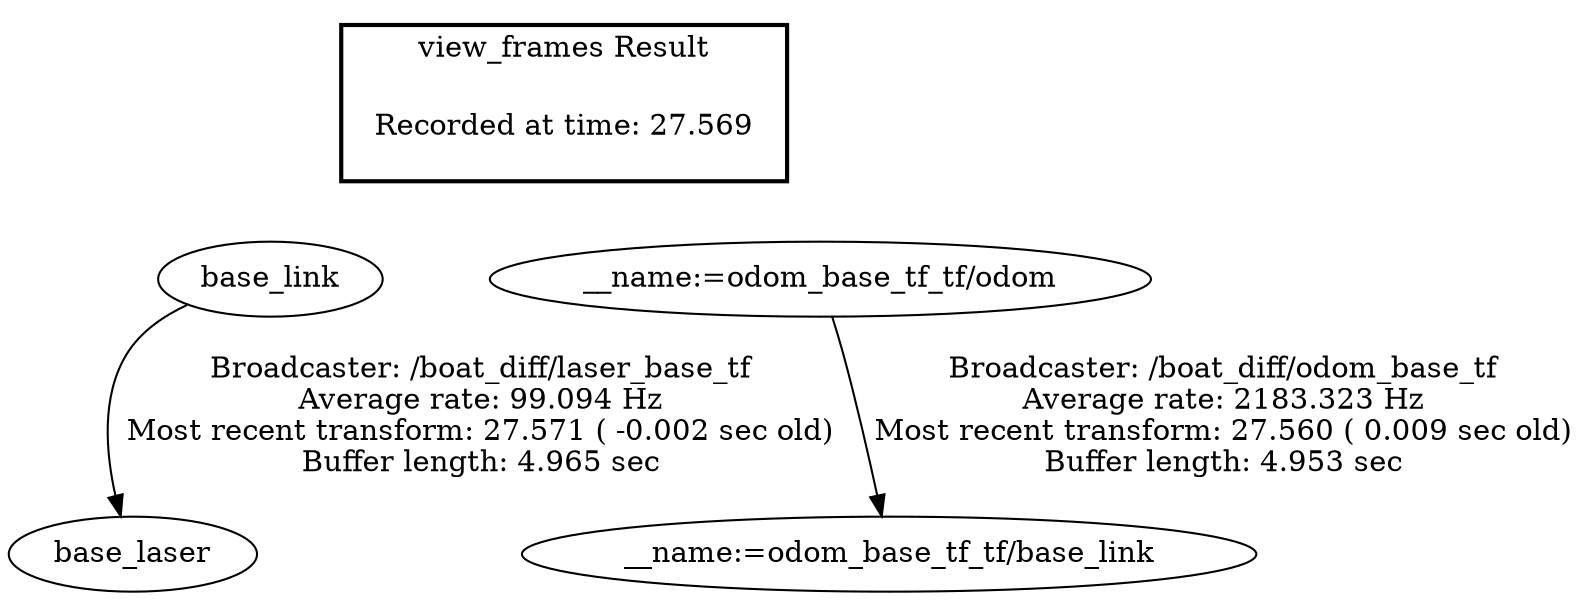 digraph G {
"base_link" -> "base_laser"[label="Broadcaster: /boat_diff/laser_base_tf\nAverage rate: 99.094 Hz\nMost recent transform: 27.571 ( -0.002 sec old)\nBuffer length: 4.965 sec\n"];
"__name:=odom_base_tf_tf/odom" -> "__name:=odom_base_tf_tf/base_link"[label="Broadcaster: /boat_diff/odom_base_tf\nAverage rate: 2183.323 Hz\nMost recent transform: 27.560 ( 0.009 sec old)\nBuffer length: 4.953 sec\n"];
edge [style=invis];
 subgraph cluster_legend { style=bold; color=black; label ="view_frames Result";
"Recorded at time: 27.569"[ shape=plaintext ] ;
 }->"base_link";
edge [style=invis];
 subgraph cluster_legend { style=bold; color=black; label ="view_frames Result";
"Recorded at time: 27.569"[ shape=plaintext ] ;
 }->"__name:=odom_base_tf_tf/odom";
}